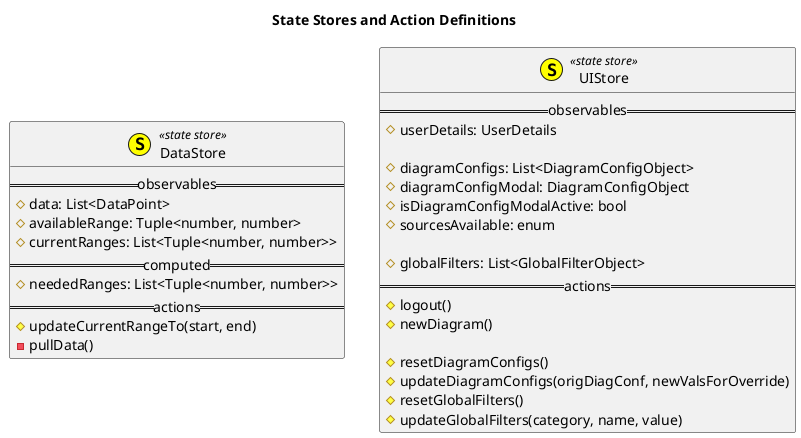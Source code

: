 @startuml
title State Stores and Action Definitions

class DataStore << (S,Yellow) state store >> {
  ==observables==
  # data: List<DataPoint>
  # availableRange: Tuple<number, number>
  # currentRanges: List<Tuple<number, number>>
  ==computed==
  # neededRanges: List<Tuple<number, number>>
  ==actions==
  # updateCurrentRangeTo(start, end)
  - pullData()
}

class UIStore << (S,Yellow) state store >> {
  ==observables==
  # userDetails: UserDetails

  # diagramConfigs: List<DiagramConfigObject>
  # diagramConfigModal: DiagramConfigObject
  # isDiagramConfigModalActive: bool
  # sourcesAvailable: enum

  # globalFilters: List<GlobalFilterObject>
  ==actions==
  # logout()
  # newDiagram()

  # resetDiagramConfigs()
  # updateDiagramConfigs(origDiagConf, newValsForOverride)
  # resetGlobalFilters()
  # updateGlobalFilters(category, name, value)
}

@enduml